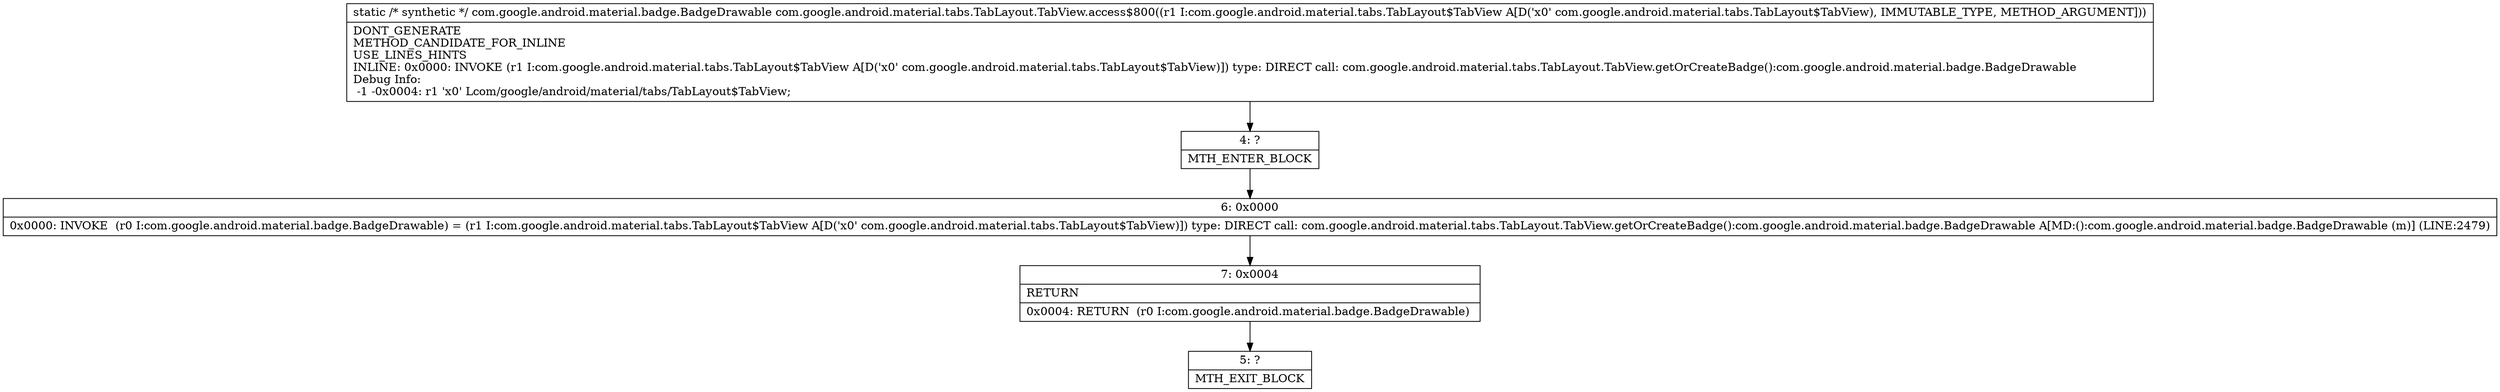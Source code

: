 digraph "CFG forcom.google.android.material.tabs.TabLayout.TabView.access$800(Lcom\/google\/android\/material\/tabs\/TabLayout$TabView;)Lcom\/google\/android\/material\/badge\/BadgeDrawable;" {
Node_4 [shape=record,label="{4\:\ ?|MTH_ENTER_BLOCK\l}"];
Node_6 [shape=record,label="{6\:\ 0x0000|0x0000: INVOKE  (r0 I:com.google.android.material.badge.BadgeDrawable) = (r1 I:com.google.android.material.tabs.TabLayout$TabView A[D('x0' com.google.android.material.tabs.TabLayout$TabView)]) type: DIRECT call: com.google.android.material.tabs.TabLayout.TabView.getOrCreateBadge():com.google.android.material.badge.BadgeDrawable A[MD:():com.google.android.material.badge.BadgeDrawable (m)] (LINE:2479)\l}"];
Node_7 [shape=record,label="{7\:\ 0x0004|RETURN\l|0x0004: RETURN  (r0 I:com.google.android.material.badge.BadgeDrawable) \l}"];
Node_5 [shape=record,label="{5\:\ ?|MTH_EXIT_BLOCK\l}"];
MethodNode[shape=record,label="{static \/* synthetic *\/ com.google.android.material.badge.BadgeDrawable com.google.android.material.tabs.TabLayout.TabView.access$800((r1 I:com.google.android.material.tabs.TabLayout$TabView A[D('x0' com.google.android.material.tabs.TabLayout$TabView), IMMUTABLE_TYPE, METHOD_ARGUMENT]))  | DONT_GENERATE\lMETHOD_CANDIDATE_FOR_INLINE\lUSE_LINES_HINTS\lINLINE: 0x0000: INVOKE  (r1 I:com.google.android.material.tabs.TabLayout$TabView A[D('x0' com.google.android.material.tabs.TabLayout$TabView)]) type: DIRECT call: com.google.android.material.tabs.TabLayout.TabView.getOrCreateBadge():com.google.android.material.badge.BadgeDrawable\lDebug Info:\l  \-1 \-0x0004: r1 'x0' Lcom\/google\/android\/material\/tabs\/TabLayout$TabView;\l}"];
MethodNode -> Node_4;Node_4 -> Node_6;
Node_6 -> Node_7;
Node_7 -> Node_5;
}

